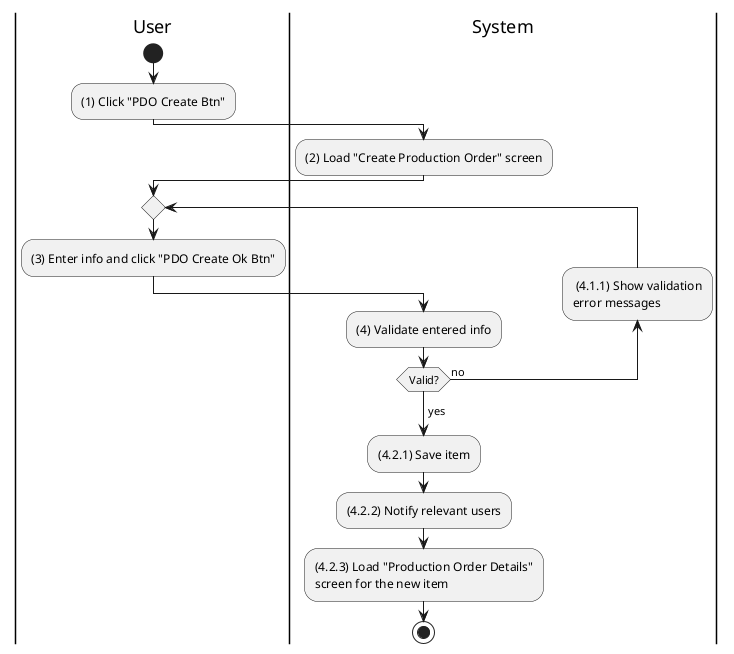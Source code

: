 @startuml production-order-create
|u|User
|s|System

|u|
start
:(1) Click "PDO Create Btn";

|s|
:(2) Load "Create Production Order" screen;

|u|
repeat
    :(3) Enter info and click "PDO Create Ok Btn";
    |s|
    :(4) Validate entered info;
    backward: (4.1.1) Show validation\nerror messages;
repeat while (Valid?) is (no)
->yes;
:(4.2.1) Save item;
:(4.2.2) Notify relevant users;
:(4.2.3) Load "Production Order Details"\nscreen for the new item;
stop
@enduml